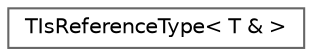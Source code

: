 digraph "Graphical Class Hierarchy"
{
 // INTERACTIVE_SVG=YES
 // LATEX_PDF_SIZE
  bgcolor="transparent";
  edge [fontname=Helvetica,fontsize=10,labelfontname=Helvetica,labelfontsize=10];
  node [fontname=Helvetica,fontsize=10,shape=box,height=0.2,width=0.4];
  rankdir="LR";
  Node0 [id="Node000000",label="TIsReferenceType\< T & \>",height=0.2,width=0.4,color="grey40", fillcolor="white", style="filled",URL="$db/d21/structTIsReferenceType_3_01T_01_6_01_4.html",tooltip=" "];
}
